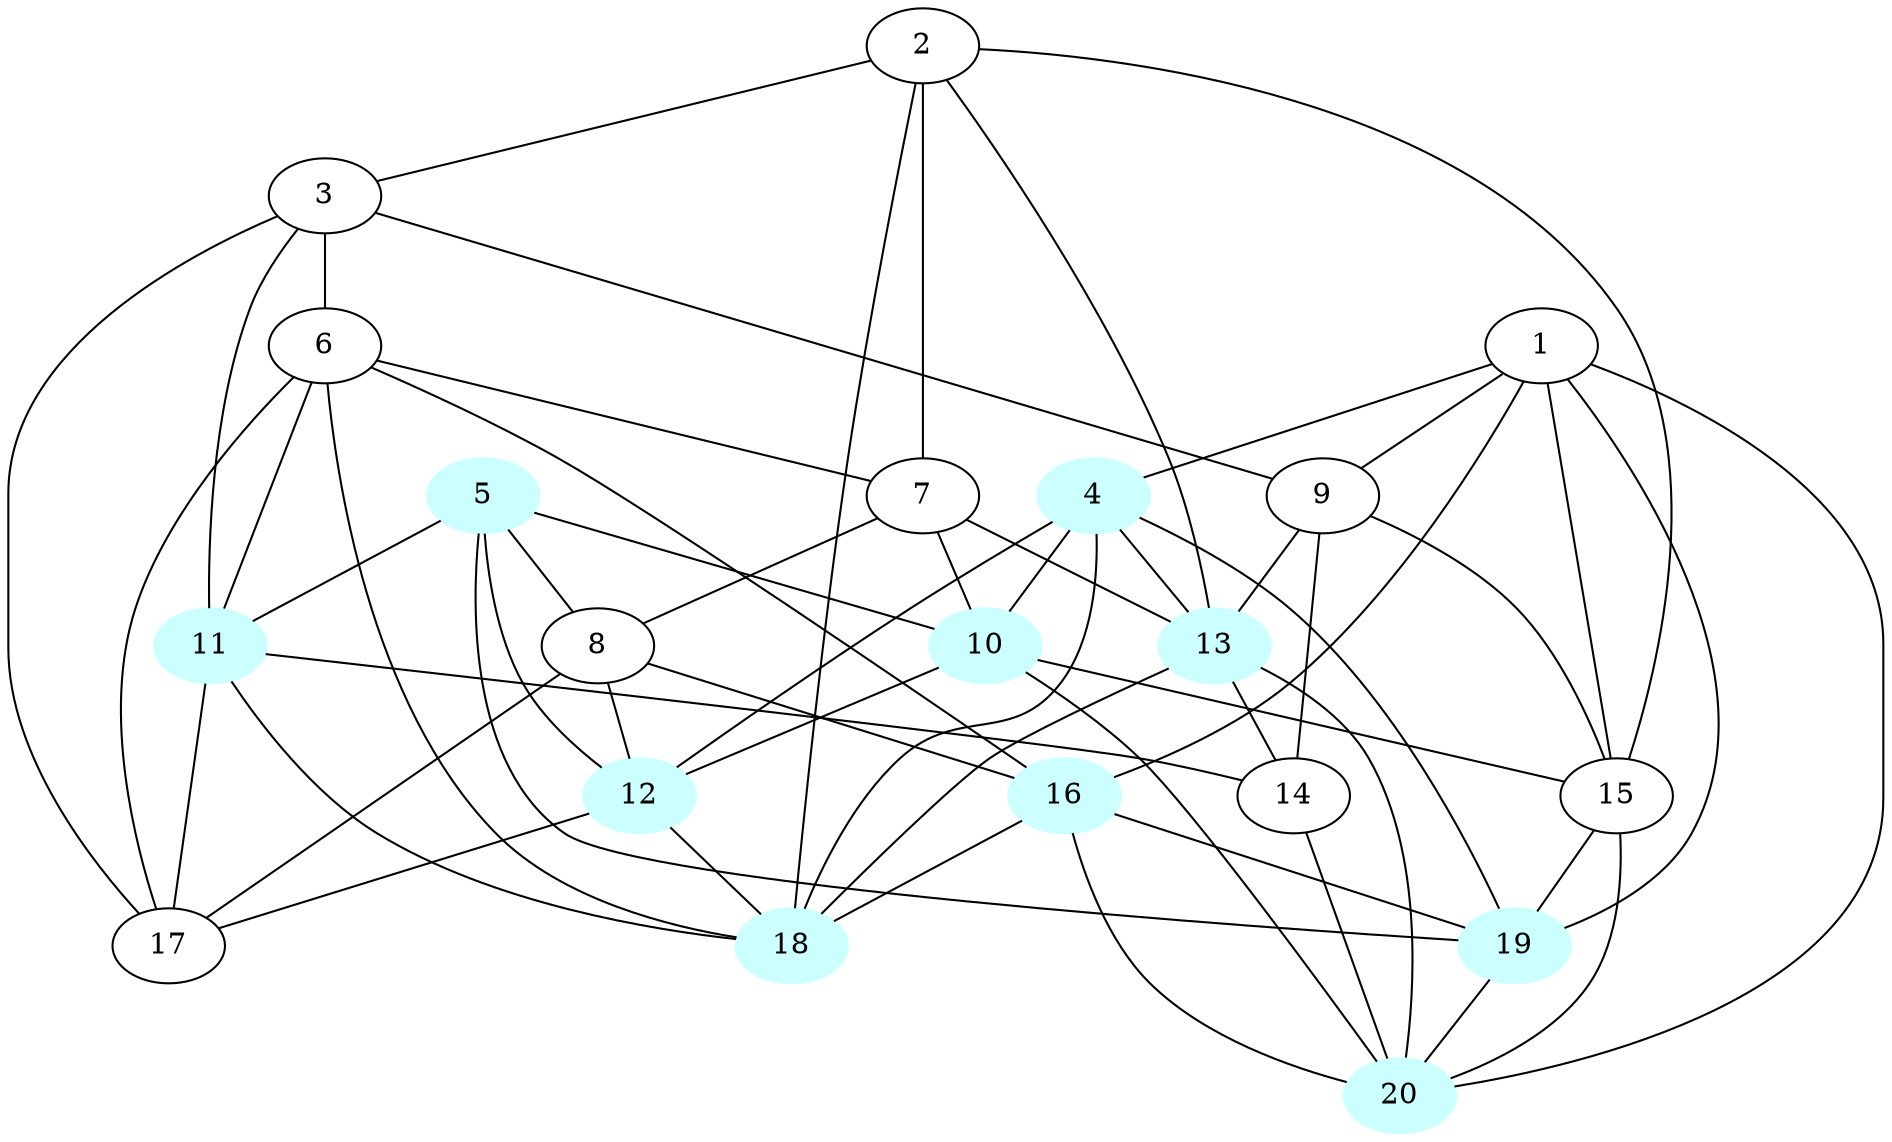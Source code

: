 graph G {
    4 [style=filled, color="#CCFFFF"];
    5 [style=filled, color="#CCFFFF"];
    10 [style=filled, color="#CCFFFF"];
    11 [style=filled, color="#CCFFFF"];
    12 [style=filled, color="#CCFFFF"];
    13 [style=filled, color="#CCFFFF"];
    16 [style=filled, color="#CCFFFF"];
    18 [style=filled, color="#CCFFFF"];
    19 [style=filled, color="#CCFFFF"];
    20 [style=filled, color="#CCFFFF"];
    1 -- 4 [len= 2]
    1 -- 9 [len= 2]
    1 -- 15 [len= 2]
    1 -- 16 [len= 2]
    1 -- 19 [len= 2]
    1 -- 20 [len= 2]
    2 -- 3 [len= 2]
    2 -- 7 [len= 2]
    2 -- 13 [len= 2]
    2 -- 15 [len= 2]
    2 -- 18 [len= 2]
    3 -- 6 [len= 2]
    3 -- 9 [len= 2]
    3 -- 11 [len= 2]
    3 -- 17 [len= 2]
    4 -- 10 [len= 2]
    4 -- 12 [len= 2]
    4 -- 13 [len= 2]
    4 -- 18 [len= 2]
    4 -- 19 [len= 2]
    5 -- 8 [len= 2]
    5 -- 10 [len= 2]
    5 -- 11 [len= 2]
    5 -- 12 [len= 2]
    5 -- 19 [len= 2]
    6 -- 7 [len= 2]
    6 -- 11 [len= 2]
    6 -- 16 [len= 2]
    6 -- 17 [len= 2]
    6 -- 18 [len= 2]
    7 -- 8 [len= 2]
    7 -- 10 [len= 2]
    7 -- 13 [len= 2]
    8 -- 12 [len= 2]
    8 -- 16 [len= 2]
    8 -- 17 [len= 2]
    9 -- 13 [len= 2]
    9 -- 14 [len= 2]
    9 -- 15 [len= 2]
    10 -- 12 [len= 2]
    10 -- 15 [len= 2]
    10 -- 20 [len= 2]
    11 -- 14 [len= 2]
    11 -- 17 [len= 2]
    11 -- 18 [len= 2]
    12 -- 17 [len= 2]
    12 -- 18 [len= 2]
    13 -- 14 [len= 2]
    13 -- 18 [len= 2]
    13 -- 20 [len= 2]
    14 -- 20 [len= 2]
    15 -- 19 [len= 2]
    15 -- 20 [len= 2]
    16 -- 18 [len= 2]
    16 -- 19 [len= 2]
    16 -- 20 [len= 2]
    19 -- 20 [len= 2]
}
